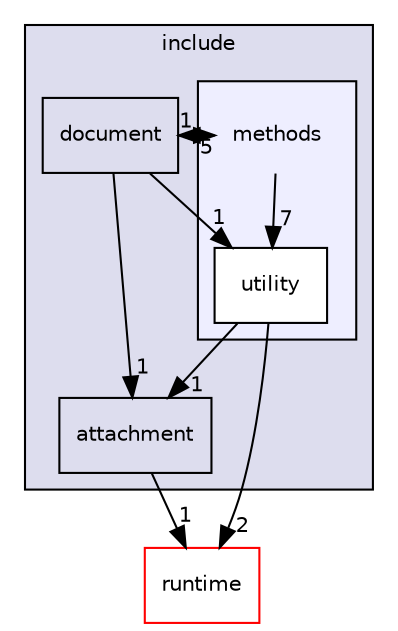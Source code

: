 digraph "methods" {
  compound=true
  node [ fontsize="10", fontname="Helvetica"];
  edge [ labelfontsize="10", labelfontname="Helvetica"];
  subgraph clusterdir_2fa8417925308be52a9c60106667e5c1 {
    graph [ bgcolor="#ddddee", pencolor="black", label="include" fontname="Helvetica", fontsize="10", URL="dir_2fa8417925308be52a9c60106667e5c1.html"]
  dir_4ffb83fad530b8dc6c343ad878b0603f [shape=box label="document" URL="dir_4ffb83fad530b8dc6c343ad878b0603f.html"];
  dir_16d2d5aca2b307e57fabb256f7476155 [shape=box label="attachment" URL="dir_16d2d5aca2b307e57fabb256f7476155.html"];
  subgraph clusterdir_a7bf451d887486fbd46dfcc99cdfed64 {
    graph [ bgcolor="#eeeeff", pencolor="black", label="" URL="dir_a7bf451d887486fbd46dfcc99cdfed64.html"];
    dir_a7bf451d887486fbd46dfcc99cdfed64 [shape=plaintext label="methods"];
  dir_14cbfb7739482b84efeaa510e4c37c4d [shape=box label="utility" fillcolor="white" style="filled" URL="dir_14cbfb7739482b84efeaa510e4c37c4d.html"];
  }
  }
  dir_bacc0c93d90f14ec72dd74ece09979fb [shape=box label="runtime" fillcolor="white" style="filled" color="red" URL="dir_bacc0c93d90f14ec72dd74ece09979fb.html"];
  dir_16d2d5aca2b307e57fabb256f7476155->dir_bacc0c93d90f14ec72dd74ece09979fb [headlabel="1", labeldistance=1.5 headhref="dir_000006_000019.html"];
  dir_4ffb83fad530b8dc6c343ad878b0603f->dir_14cbfb7739482b84efeaa510e4c37c4d [headlabel="1", labeldistance=1.5 headhref="dir_000017_000018.html"];
  dir_4ffb83fad530b8dc6c343ad878b0603f->dir_16d2d5aca2b307e57fabb256f7476155 [headlabel="1", labeldistance=1.5 headhref="dir_000017_000006.html"];
  dir_4ffb83fad530b8dc6c343ad878b0603f->dir_a7bf451d887486fbd46dfcc99cdfed64 [headlabel="1", labeldistance=1.5 headhref="dir_000017_000012.html"];
  dir_a7bf451d887486fbd46dfcc99cdfed64->dir_14cbfb7739482b84efeaa510e4c37c4d [headlabel="7", labeldistance=1.5 headhref="dir_000012_000018.html"];
  dir_a7bf451d887486fbd46dfcc99cdfed64->dir_4ffb83fad530b8dc6c343ad878b0603f [headlabel="5", labeldistance=1.5 headhref="dir_000012_000017.html"];
  dir_14cbfb7739482b84efeaa510e4c37c4d->dir_16d2d5aca2b307e57fabb256f7476155 [headlabel="1", labeldistance=1.5 headhref="dir_000018_000006.html"];
  dir_14cbfb7739482b84efeaa510e4c37c4d->dir_bacc0c93d90f14ec72dd74ece09979fb [headlabel="2", labeldistance=1.5 headhref="dir_000018_000019.html"];
}
